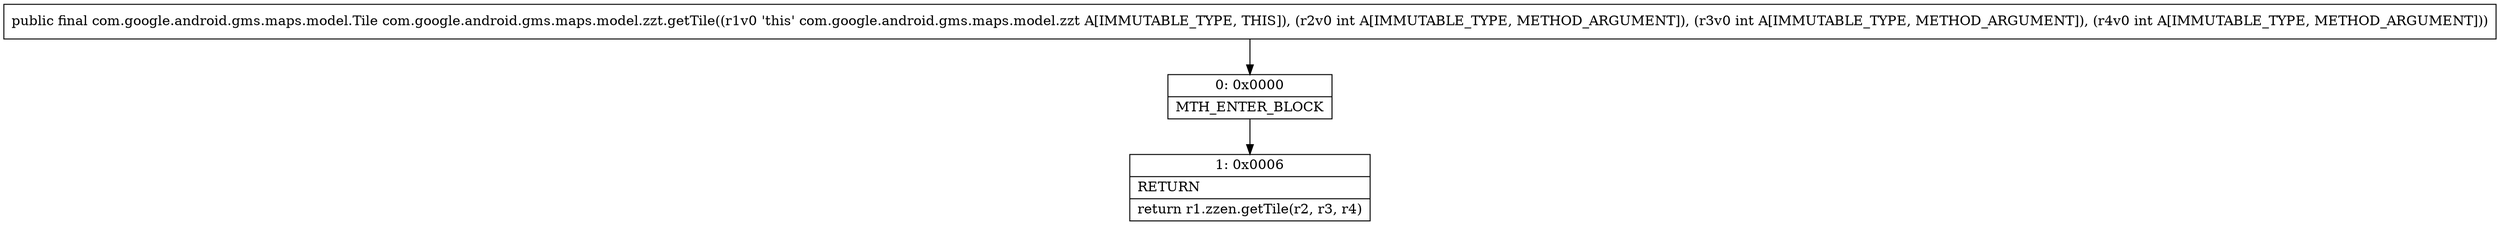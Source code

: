 digraph "CFG forcom.google.android.gms.maps.model.zzt.getTile(III)Lcom\/google\/android\/gms\/maps\/model\/Tile;" {
Node_0 [shape=record,label="{0\:\ 0x0000|MTH_ENTER_BLOCK\l}"];
Node_1 [shape=record,label="{1\:\ 0x0006|RETURN\l|return r1.zzen.getTile(r2, r3, r4)\l}"];
MethodNode[shape=record,label="{public final com.google.android.gms.maps.model.Tile com.google.android.gms.maps.model.zzt.getTile((r1v0 'this' com.google.android.gms.maps.model.zzt A[IMMUTABLE_TYPE, THIS]), (r2v0 int A[IMMUTABLE_TYPE, METHOD_ARGUMENT]), (r3v0 int A[IMMUTABLE_TYPE, METHOD_ARGUMENT]), (r4v0 int A[IMMUTABLE_TYPE, METHOD_ARGUMENT])) }"];
MethodNode -> Node_0;
Node_0 -> Node_1;
}

